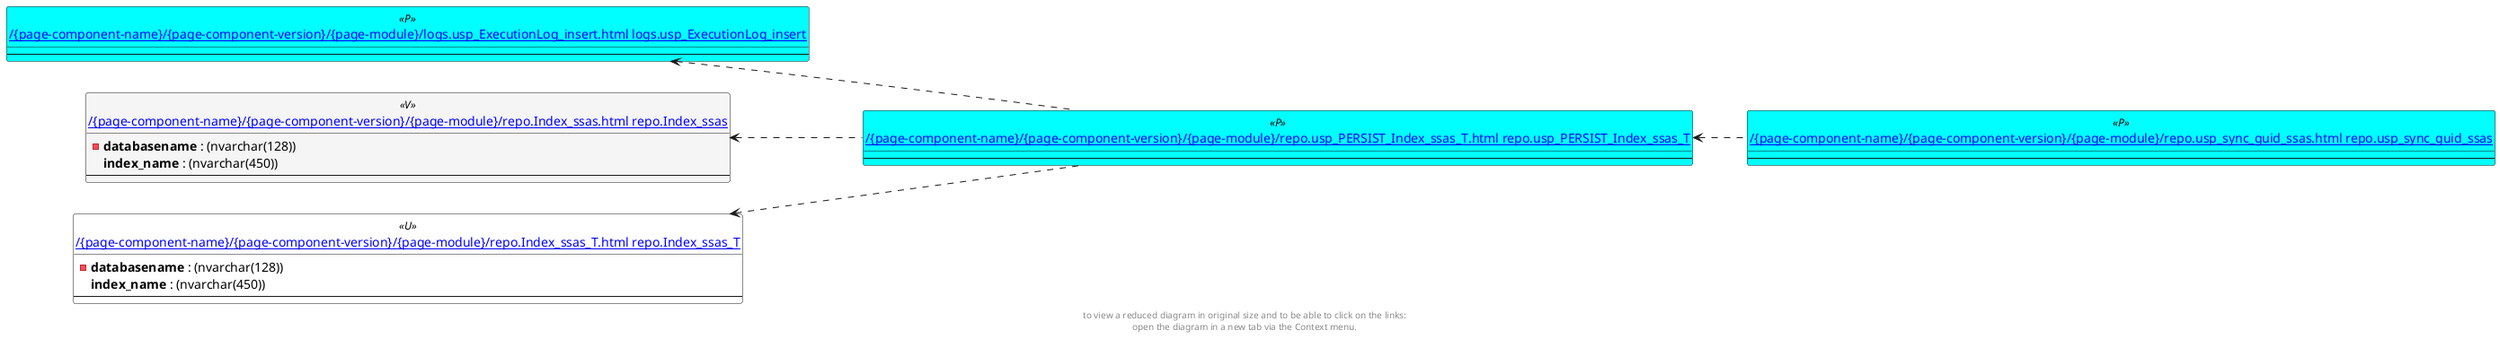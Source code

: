 @startuml
left to right direction
'top to bottom direction
hide circle
'avoide "." issues:
set namespaceSeparator none


skinparam class {
  BackgroundColor White
  BackgroundColor<<FN>> Yellow
  BackgroundColor<<FS>> Yellow
  BackgroundColor<<FT>> LightGray
  BackgroundColor<<IF>> Yellow
  BackgroundColor<<IS>> Yellow
  BackgroundColor<<P>> Aqua
  BackgroundColor<<PC>> Aqua
  BackgroundColor<<SN>> Yellow
  BackgroundColor<<SO>> SlateBlue
  BackgroundColor<<TF>> LightGray
  BackgroundColor<<TR>> Tomato
  BackgroundColor<<U>> White
  BackgroundColor<<V>> WhiteSmoke
  BackgroundColor<<X>> Aqua
}


entity "[[{site-url}/{page-component-name}/{page-component-version}/{page-module}/logs.usp_ExecutionLog_insert.html logs.usp_ExecutionLog_insert]]" as logs.usp_ExecutionLog_insert << P >> {
  --
}

entity "[[{site-url}/{page-component-name}/{page-component-version}/{page-module}/repo.Index_ssas.html repo.Index_ssas]]" as repo.Index_ssas << V >> {
  - **databasename** : (nvarchar(128))
  **index_name** : (nvarchar(450))
  --
}

entity "[[{site-url}/{page-component-name}/{page-component-version}/{page-module}/repo.Index_ssas_T.html repo.Index_ssas_T]]" as repo.Index_ssas_T << U >> {
  - **databasename** : (nvarchar(128))
  **index_name** : (nvarchar(450))
  --
}

entity "[[{site-url}/{page-component-name}/{page-component-version}/{page-module}/repo.usp_PERSIST_Index_ssas_T.html repo.usp_PERSIST_Index_ssas_T]]" as repo.usp_PERSIST_Index_ssas_T << P >> {
  --
}

entity "[[{site-url}/{page-component-name}/{page-component-version}/{page-module}/repo.usp_sync_guid_ssas.html repo.usp_sync_guid_ssas]]" as repo.usp_sync_guid_ssas << P >> {
  --
}

logs.usp_ExecutionLog_insert <.. repo.usp_PERSIST_Index_ssas_T
repo.Index_ssas <.. repo.usp_PERSIST_Index_ssas_T
repo.Index_ssas_T <.. repo.usp_PERSIST_Index_ssas_T
repo.usp_PERSIST_Index_ssas_T <.. repo.usp_sync_guid_ssas
footer
to view a reduced diagram in original size and to be able to click on the links:
open the diagram in a new tab via the Context menu.
end footer

@enduml

